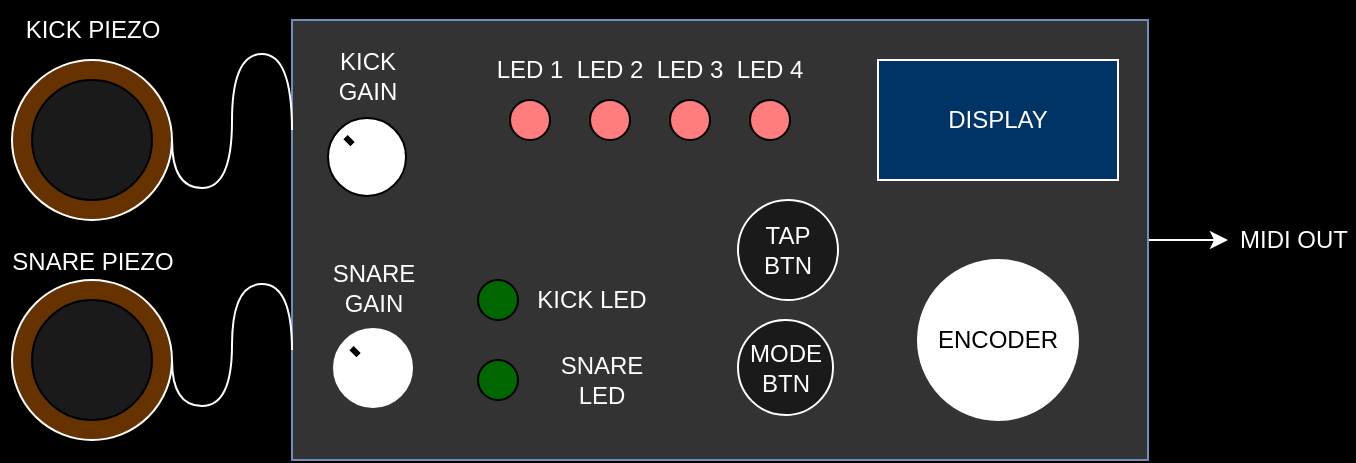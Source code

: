 <mxfile version="21.7.1" type="github">
  <diagram name="Page-1" id="K90J7zcSG8wmdt28DGrw">
    <mxGraphModel dx="736" dy="466" grid="0" gridSize="10" guides="1" tooltips="1" connect="1" arrows="1" fold="1" page="1" pageScale="1" pageWidth="850" pageHeight="1100" background="#000000" math="0" shadow="0">
      <root>
        <mxCell id="0" />
        <mxCell id="1" parent="0" />
        <mxCell id="1ayS3AhVZhCWEbdY6vk5-54" style="edgeStyle=orthogonalEdgeStyle;rounded=0;orthogonalLoop=1;jettySize=auto;html=1;exitX=1;exitY=0.5;exitDx=0;exitDy=0;strokeColor=#FFFFFF;" edge="1" parent="1" source="1ayS3AhVZhCWEbdY6vk5-50">
          <mxGeometry relative="1" as="geometry">
            <mxPoint x="768" y="350" as="targetPoint" />
          </mxGeometry>
        </mxCell>
        <mxCell id="1ayS3AhVZhCWEbdY6vk5-50" value="" style="rounded=0;whiteSpace=wrap;html=1;fillColor=#333333;strokeColor=#6c8ebf;fontColor=#FFFFFF;" vertex="1" parent="1">
          <mxGeometry x="300" y="240" width="428" height="220" as="geometry" />
        </mxCell>
        <mxCell id="1ayS3AhVZhCWEbdY6vk5-1" value="DISPLAY" style="whiteSpace=wrap;html=1;fillColor=#003366;strokeColor=#FFFFFF;fontColor=#FFFFFF;" vertex="1" parent="1">
          <mxGeometry x="593" y="260" width="120" height="60" as="geometry" />
        </mxCell>
        <mxCell id="1ayS3AhVZhCWEbdY6vk5-3" value="" style="ellipse;whiteSpace=wrap;html=1;aspect=fixed;fontColor=#FFFFFF;fillColor=#FF7D7D;" vertex="1" parent="1">
          <mxGeometry x="409" y="280" width="20" height="20" as="geometry" />
        </mxCell>
        <mxCell id="1ayS3AhVZhCWEbdY6vk5-7" value="" style="ellipse;whiteSpace=wrap;html=1;aspect=fixed;fontColor=#FFFFFF;fillColor=#006600;" vertex="1" parent="1">
          <mxGeometry x="393" y="410" width="20" height="20" as="geometry" />
        </mxCell>
        <mxCell id="1ayS3AhVZhCWEbdY6vk5-8" value="" style="ellipse;whiteSpace=wrap;html=1;aspect=fixed;fontColor=#FFFFFF;fillColor=#006600;" vertex="1" parent="1">
          <mxGeometry x="393" y="370" width="20" height="20" as="geometry" />
        </mxCell>
        <mxCell id="1ayS3AhVZhCWEbdY6vk5-10" value="ENCODER" style="ellipse;whiteSpace=wrap;html=1;aspect=fixed;fillColor=#FFFFFF;strokeColor=#FFFFFF;fontColor=#000000;" vertex="1" parent="1">
          <mxGeometry x="613" y="360" width="80" height="80" as="geometry" />
        </mxCell>
        <mxCell id="1ayS3AhVZhCWEbdY6vk5-11" value="KICK LED" style="text;html=1;strokeColor=none;fillColor=none;align=center;verticalAlign=middle;whiteSpace=wrap;rounded=0;fontColor=#FFFFFF;" vertex="1" parent="1">
          <mxGeometry x="420" y="365" width="60" height="30" as="geometry" />
        </mxCell>
        <mxCell id="1ayS3AhVZhCWEbdY6vk5-12" value="SNARE LED" style="text;html=1;strokeColor=none;fillColor=none;align=center;verticalAlign=middle;whiteSpace=wrap;rounded=0;fontColor=#FFFFFF;" vertex="1" parent="1">
          <mxGeometry x="420" y="405" width="70" height="30" as="geometry" />
        </mxCell>
        <mxCell id="1ayS3AhVZhCWEbdY6vk5-13" value="LED 1" style="text;html=1;strokeColor=none;fillColor=none;align=center;verticalAlign=middle;whiteSpace=wrap;rounded=0;fontColor=#FFFFFF;" vertex="1" parent="1">
          <mxGeometry x="389" y="250" width="60" height="30" as="geometry" />
        </mxCell>
        <mxCell id="1ayS3AhVZhCWEbdY6vk5-18" value="" style="ellipse;whiteSpace=wrap;html=1;aspect=fixed;fontColor=#FFFFFF;fillColor=#FF7D7D;" vertex="1" parent="1">
          <mxGeometry x="449" y="280" width="20" height="20" as="geometry" />
        </mxCell>
        <mxCell id="1ayS3AhVZhCWEbdY6vk5-19" value="" style="ellipse;whiteSpace=wrap;html=1;aspect=fixed;fontColor=#FFFFFF;fillColor=#FF7D7D;" vertex="1" parent="1">
          <mxGeometry x="489" y="280" width="20" height="20" as="geometry" />
        </mxCell>
        <mxCell id="1ayS3AhVZhCWEbdY6vk5-20" value="" style="ellipse;whiteSpace=wrap;html=1;aspect=fixed;fontColor=#FFFFFF;fillColor=#FF7D7D;" vertex="1" parent="1">
          <mxGeometry x="529" y="280" width="20" height="20" as="geometry" />
        </mxCell>
        <mxCell id="1ayS3AhVZhCWEbdY6vk5-21" value="LED 2" style="text;html=1;strokeColor=none;fillColor=none;align=center;verticalAlign=middle;whiteSpace=wrap;rounded=0;fontColor=#FFFFFF;" vertex="1" parent="1">
          <mxGeometry x="429" y="250" width="60" height="30" as="geometry" />
        </mxCell>
        <mxCell id="1ayS3AhVZhCWEbdY6vk5-22" value="LED 3" style="text;html=1;strokeColor=none;fillColor=none;align=center;verticalAlign=middle;whiteSpace=wrap;rounded=0;fontColor=#FFFFFF;" vertex="1" parent="1">
          <mxGeometry x="469" y="250" width="60" height="30" as="geometry" />
        </mxCell>
        <mxCell id="1ayS3AhVZhCWEbdY6vk5-23" value="LED 4" style="text;html=1;strokeColor=none;fillColor=none;align=center;verticalAlign=middle;whiteSpace=wrap;rounded=0;fontColor=#FFFFFF;" vertex="1" parent="1">
          <mxGeometry x="509" y="250" width="60" height="30" as="geometry" />
        </mxCell>
        <mxCell id="1ayS3AhVZhCWEbdY6vk5-42" style="edgeStyle=orthogonalEdgeStyle;orthogonalLoop=1;jettySize=auto;html=1;exitX=1;exitY=0.5;exitDx=0;exitDy=0;entryX=0;entryY=0.25;entryDx=0;entryDy=0;curved=1;strokeColor=#FFFFFF;endArrow=none;endFill=0;" edge="1" parent="1" source="1ayS3AhVZhCWEbdY6vk5-25">
          <mxGeometry relative="1" as="geometry">
            <mxPoint x="300" y="295.0" as="targetPoint" />
            <Array as="points">
              <mxPoint x="240" y="324" />
              <mxPoint x="270" y="324" />
              <mxPoint x="270" y="257" />
              <mxPoint x="300" y="257" />
            </Array>
          </mxGeometry>
        </mxCell>
        <mxCell id="1ayS3AhVZhCWEbdY6vk5-25" value="" style="ellipse;whiteSpace=wrap;html=1;aspect=fixed;fillColor=#663300;strokeColor=#FFFFFF;" vertex="1" parent="1">
          <mxGeometry x="160" y="260" width="80" height="80" as="geometry" />
        </mxCell>
        <mxCell id="1ayS3AhVZhCWEbdY6vk5-26" value="" style="ellipse;whiteSpace=wrap;html=1;aspect=fixed;fillColor=#1A1A1A;" vertex="1" parent="1">
          <mxGeometry x="170" y="270" width="60" height="60" as="geometry" />
        </mxCell>
        <mxCell id="1ayS3AhVZhCWEbdY6vk5-43" style="edgeStyle=orthogonalEdgeStyle;orthogonalLoop=1;jettySize=auto;html=1;exitX=1;exitY=0.5;exitDx=0;exitDy=0;entryX=0;entryY=0.75;entryDx=0;entryDy=0;curved=1;endArrow=none;endFill=0;strokeColor=#FFFFFF;" edge="1" parent="1" source="1ayS3AhVZhCWEbdY6vk5-27">
          <mxGeometry relative="1" as="geometry">
            <mxPoint x="300" y="405.0" as="targetPoint" />
            <Array as="points">
              <mxPoint x="240" y="433" />
              <mxPoint x="270" y="433" />
              <mxPoint x="270" y="372" />
              <mxPoint x="300" y="372" />
            </Array>
          </mxGeometry>
        </mxCell>
        <mxCell id="1ayS3AhVZhCWEbdY6vk5-27" value="" style="ellipse;whiteSpace=wrap;html=1;aspect=fixed;fillColor=#663300;strokeColor=#FFFFFF;" vertex="1" parent="1">
          <mxGeometry x="160" y="370" width="80" height="80" as="geometry" />
        </mxCell>
        <mxCell id="1ayS3AhVZhCWEbdY6vk5-28" value="" style="ellipse;whiteSpace=wrap;html=1;aspect=fixed;fillColor=#1A1A1A;" vertex="1" parent="1">
          <mxGeometry x="170" y="380" width="60" height="60" as="geometry" />
        </mxCell>
        <mxCell id="1ayS3AhVZhCWEbdY6vk5-35" value="MIDI OUT" style="text;html=1;strokeColor=none;fillColor=none;align=center;verticalAlign=middle;whiteSpace=wrap;rounded=0;fontColor=#FFFFFF;" vertex="1" parent="1">
          <mxGeometry x="771" y="335" width="60" height="30" as="geometry" />
        </mxCell>
        <mxCell id="1ayS3AhVZhCWEbdY6vk5-39" value="&lt;div&gt;TAP&lt;/div&gt;&lt;div&gt;BTN&lt;br&gt;&lt;/div&gt;" style="ellipse;whiteSpace=wrap;html=1;aspect=fixed;fontColor=#FFFFFF;strokeColor=#FFFFFF;fillColor=#1A1A1A;" vertex="1" parent="1">
          <mxGeometry x="523" y="330" width="50" height="50" as="geometry" />
        </mxCell>
        <mxCell id="1ayS3AhVZhCWEbdY6vk5-40" value="&lt;div&gt;MODE&lt;/div&gt;&lt;div&gt;BTN&lt;br&gt;&lt;/div&gt;" style="ellipse;whiteSpace=wrap;html=1;aspect=fixed;fontColor=#FFFFFF;strokeColor=#FFFFFF;fillColor=#1A1A1A;" vertex="1" parent="1">
          <mxGeometry x="523" y="390" width="47.5" height="47.5" as="geometry" />
        </mxCell>
        <mxCell id="1ayS3AhVZhCWEbdY6vk5-44" value="KICK PIEZO" style="text;html=1;strokeColor=none;fillColor=none;align=center;verticalAlign=middle;whiteSpace=wrap;rounded=0;fontColor=#FFFFFF;" vertex="1" parent="1">
          <mxGeometry x="154.5" y="230" width="91" height="30" as="geometry" />
        </mxCell>
        <mxCell id="1ayS3AhVZhCWEbdY6vk5-45" value="SNARE PIEZO" style="text;html=1;strokeColor=none;fillColor=none;align=center;verticalAlign=middle;whiteSpace=wrap;rounded=0;fontColor=#FFFFFF;" vertex="1" parent="1">
          <mxGeometry x="154.5" y="346" width="91" height="30" as="geometry" />
        </mxCell>
        <mxCell id="1ayS3AhVZhCWEbdY6vk5-52" value="" style="ellipse;whiteSpace=wrap;html=1;aspect=fixed;" vertex="1" parent="1">
          <mxGeometry x="318" y="289" width="39" height="39" as="geometry" />
        </mxCell>
        <mxCell id="1ayS3AhVZhCWEbdY6vk5-60" value="" style="rounded=0;whiteSpace=wrap;html=1;rotation=45;strokeColor=#FFFFFF;fillColor=#000000;" vertex="1" parent="1">
          <mxGeometry x="325.52" y="298.33" width="6" height="4" as="geometry" />
        </mxCell>
        <mxCell id="1ayS3AhVZhCWEbdY6vk5-61" value="KICK GAIN" style="text;html=1;strokeColor=none;fillColor=none;align=center;verticalAlign=middle;whiteSpace=wrap;rounded=0;fontColor=#FFFFFF;" vertex="1" parent="1">
          <mxGeometry x="307.5" y="253" width="60" height="30" as="geometry" />
        </mxCell>
        <mxCell id="1ayS3AhVZhCWEbdY6vk5-62" value="" style="ellipse;whiteSpace=wrap;html=1;aspect=fixed;fillColor=#FFFFFF;strokeColor=#FFFFFF;fontColor=#FFFFFF;" vertex="1" parent="1">
          <mxGeometry x="321" y="394.5" width="39" height="39" as="geometry" />
        </mxCell>
        <mxCell id="1ayS3AhVZhCWEbdY6vk5-63" value="" style="rounded=0;whiteSpace=wrap;html=1;rotation=45;strokeColor=#FFFFFF;fillColor=#000000;" vertex="1" parent="1">
          <mxGeometry x="328.52" y="403.83" width="6" height="4" as="geometry" />
        </mxCell>
        <mxCell id="1ayS3AhVZhCWEbdY6vk5-64" value="SNARE GAIN" style="text;html=1;strokeColor=none;fillColor=none;align=center;verticalAlign=middle;whiteSpace=wrap;rounded=0;fontColor=#FFFFFF;" vertex="1" parent="1">
          <mxGeometry x="310.5" y="359" width="60" height="30" as="geometry" />
        </mxCell>
      </root>
    </mxGraphModel>
  </diagram>
</mxfile>
